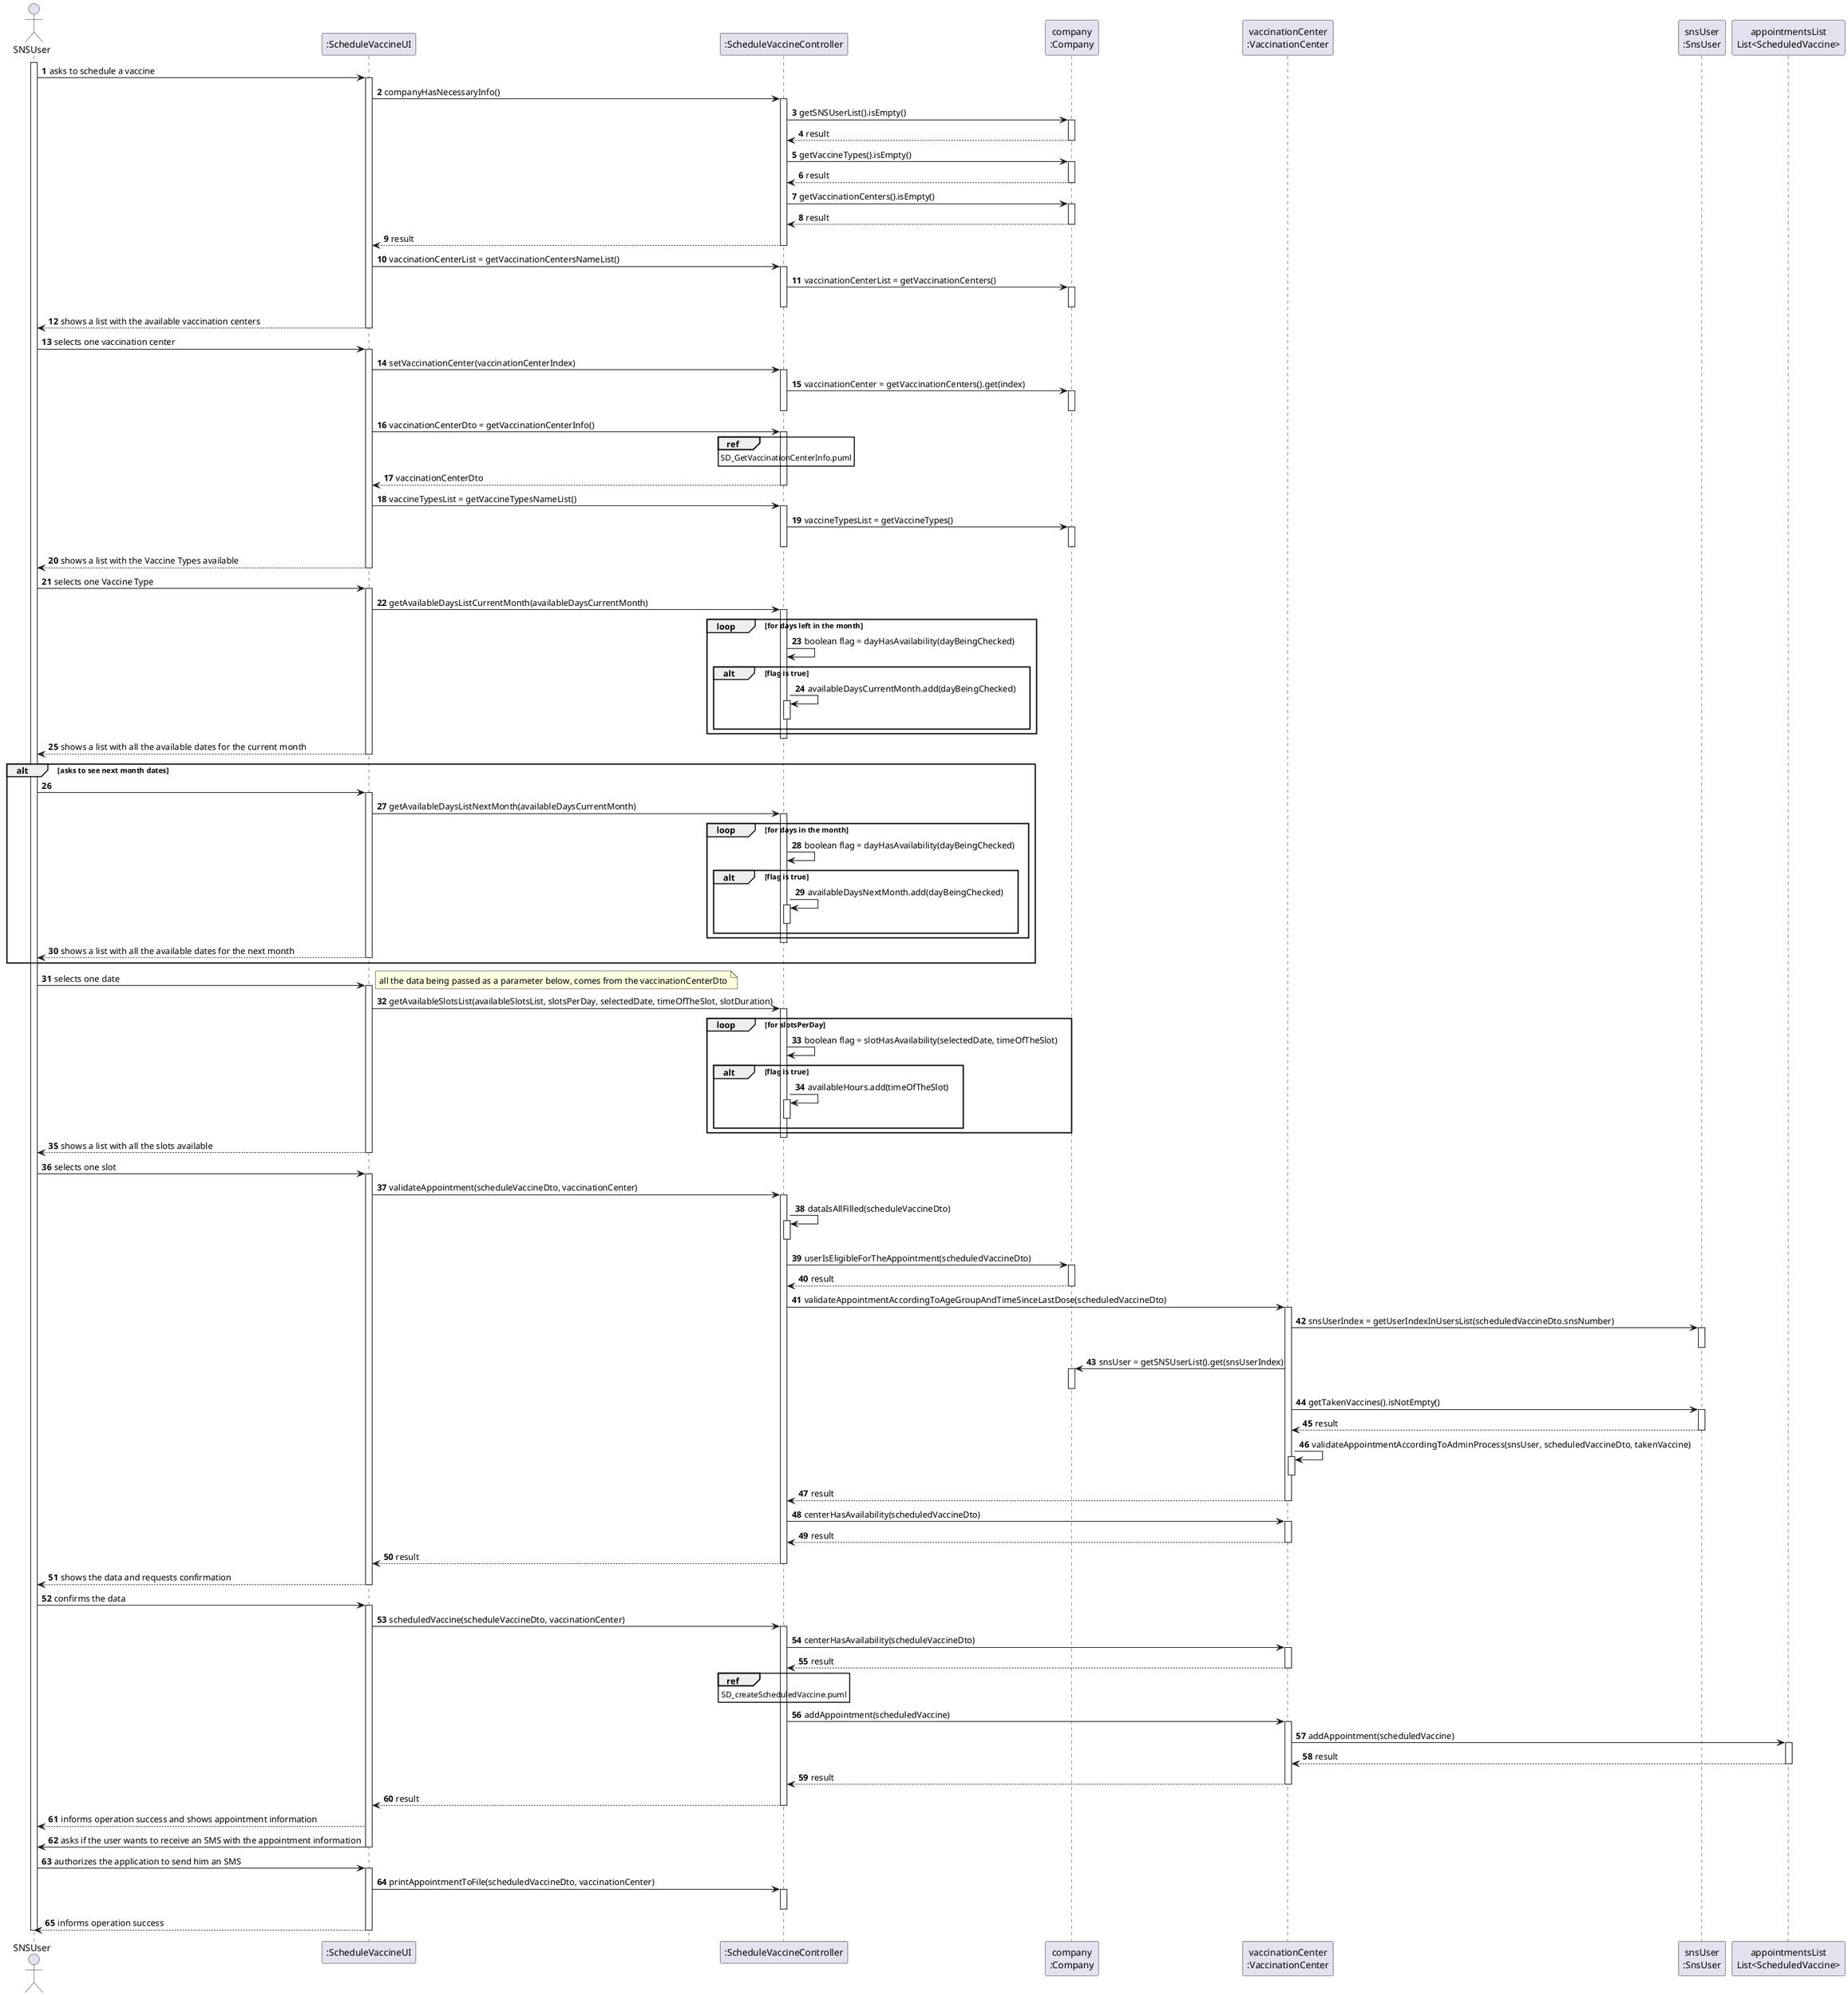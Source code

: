 @startuml

autonumber

actor SNSUser as U

participant ":ScheduleVaccineUI" as UI
participant ":ScheduleVaccineController" as CTRL
participant "company\n:Company" as C
participant "vaccinationCenter\n:VaccinationCenter" as VC
participant "snsUser\n:SnsUser" as SU
participant "appointmentsList\nList<ScheduledVaccine>" as L


activate U
U -> UI : asks to schedule a vaccine
activate UI

UI -> CTRL : companyHasNecessaryInfo()
activate CTRL

CTRL -> C : getSNSUserList().isEmpty()
activate C
C ---> CTRL : result
deactivate C

CTRL -> C : getVaccineTypes().isEmpty()
activate C
C ---> CTRL : result
deactivate C

CTRL -> C :  getVaccinationCenters().isEmpty()
activate C
C ---> CTRL : result
deactivate C
CTRL ---> UI : result
deactivate CTRL
UI -> CTRL : vaccinationCenterList = getVaccinationCentersNameList()
activate CTRL
CTRL -> C : vaccinationCenterList = getVaccinationCenters()
activate C
deactivate C
deactivate CTRL

UI --> U : shows a list with the available vaccination centers

deactivate UI
U -> UI : selects one vaccination center



activate UI
UI -> CTRL : setVaccinationCenter(vaccinationCenterIndex)
activate CTRL
CTRL -> C : vaccinationCenter = getVaccinationCenters().get(index)
activate C
deactivate C
deactivate CTRL


UI -> CTRL : vaccinationCenterDto = getVaccinationCenterInfo()
activate CTRL
ref over CTRL: SD_GetVaccinationCenterInfo.puml
CTRL --> UI : vaccinationCenterDto
deactivate CTRL



UI -> CTRL : vaccineTypesList = getVaccineTypesNameList()
activate CTRL
CTRL -> C : vaccineTypesList = getVaccineTypes()
activate C
deactivate C
deactivate CTRL


 UI --> U : shows a list with the Vaccine Types available
deactivate UI
U -> UI : selects one Vaccine Type

activate UI
UI -> CTRL : getAvailableDaysListCurrentMonth(availableDaysCurrentMonth)
activate CTRL
loop for days left in the month

CTRL -> CTRL : boolean flag = dayHasAvailability(dayBeingChecked)
alt flag is true
CTRL -> CTRL :  availableDaysCurrentMonth.add(dayBeingChecked)

activate CTRL
deactivate CTRL
end
end
activate CTRL
deactivate CTRL
deactivate CTRL



 UI --> U : shows a list with all the available dates for the current month
deactivate UI
alt asks to see next month dates
U -> UI :
activate UI
UI -> CTRL : getAvailableDaysListNextMonth(availableDaysCurrentMonth)
activate CTRL
loop for days in the month

CTRL -> CTRL : boolean flag = dayHasAvailability(dayBeingChecked)
alt flag is true
CTRL -> CTRL :  availableDaysNextMonth.add(dayBeingChecked)

activate CTRL
deactivate CTRL
end
end
activate CTRL
deactivate CTRL
deactivate CTRL
UI --> U : shows a list with all the available dates for the next month
deactivate UI

end

U -> UI : selects one date
activate UI
note right
all the data being passed as a parameter below, comes from the vaccinationCenterDto
end note


UI -> CTRL : getAvailableSlotsList(availableSlotsList, slotsPerDay, selectedDate, timeOfTheSlot, slotDuration)
activate CTRL
loop for slotsPerDay

CTRL -> CTRL : boolean flag = slotHasAvailability(selectedDate, timeOfTheSlot)
alt flag is true
CTRL -> CTRL : availableHours.add(timeOfTheSlot)

activate CTRL
deactivate CTRL
end
end
activate CTRL
deactivate CTRL
deactivate CTRL


UI --> U : shows a list with all the slots available
deactivate UI
U -> UI : selects one slot



activate UI
UI -> CTRL : validateAppointment(scheduleVaccineDto, vaccinationCenter)

activate CTRL
CTRL -> CTRL : dataIsAllFilled(scheduleVaccineDto)
activate CTRL
deactivate CTRL
CTRL -> C : userIsEligibleForTheAppointment(scheduledVaccineDto)
activate C
C ---> CTRL : result
deactivate C





CTRL -> VC : validateAppointmentAccordingToAgeGroupAndTimeSinceLastDose(scheduledVaccineDto)
activate VC
VC -> SU : snsUserIndex = getUserIndexInUsersList(scheduledVaccineDto.snsNumber)
activate SU
deactivate SU
VC -> C : snsUser = getSNSUserList().get(snsUserIndex)
activate C
deactivate C
VC -> SU : getTakenVaccines().isNotEmpty()
activate SU
SU --> VC : result
deactivate SU
VC -> VC : validateAppointmentAccordingToAdminProcess(snsUser, scheduledVaccineDto, takenVaccine)
activate VC
deactivate VC


VC --> CTRL : result
deactivate VC


CTRL -> VC : centerHasAvailability(scheduledVaccineDto)
activate VC
VC ---> CTRL : result
deactivate VC


CTRL ---> UI : result
deactivate CTRL

UI ---> U : shows the data and requests confirmation
deactivate UI

U -> UI : confirms the data
activate UI

UI -> CTRL : scheduledVaccine(scheduleVaccineDto, vaccinationCenter)
activate CTRL


CTRL -> VC : centerHasAvailability(scheduleVaccineDto)

activate VC
VC ---> CTRL : result
deactivate VC


ref over CTRL : SD_createScheduledVaccine.puml


CTRL -> VC : addAppointment(scheduledVaccine)
activate VC


VC -> L : addAppointment(scheduledVaccine)
activate L
L --> VC : result

deactivate L

VC --> CTRL : result

deactivate VC



CTRL ---> UI : result
deactivate CTRL
UI --> U : informs operation success and shows appointment information

UI -> U : asks if the user wants to receive an SMS with the appointment information
deactivate UI

U -> UI : authorizes the application to send him an SMS
activate UI
UI -> CTRL : printAppointmentToFile(scheduledVaccineDto, vaccinationCenter)
activate CTRL
deactivate CTRL
UI ---> U : informs operation success
deactivate UI
deactivate U
@enduml